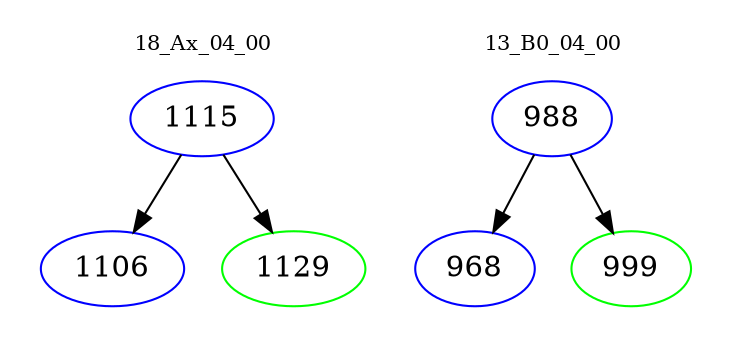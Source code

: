 digraph{
subgraph cluster_0 {
color = white
label = "18_Ax_04_00";
fontsize=10;
T0_1115 [label="1115", color="blue"]
T0_1115 -> T0_1106 [color="black"]
T0_1106 [label="1106", color="blue"]
T0_1115 -> T0_1129 [color="black"]
T0_1129 [label="1129", color="green"]
}
subgraph cluster_1 {
color = white
label = "13_B0_04_00";
fontsize=10;
T1_988 [label="988", color="blue"]
T1_988 -> T1_968 [color="black"]
T1_968 [label="968", color="blue"]
T1_988 -> T1_999 [color="black"]
T1_999 [label="999", color="green"]
}
}
